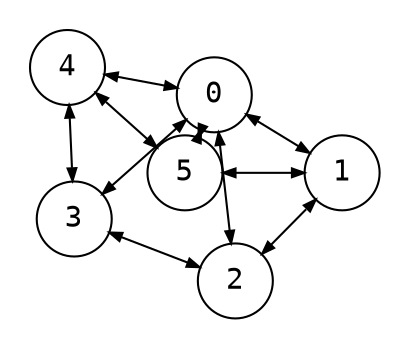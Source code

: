 digraph {
    node [shape=circle, fontname="monospace"; fixedsize=true, width="0.5"];
    edge [arrowsize=0.6];
    layout=neato;
    mode="sgd";
    maxiter=100000;
    normalize=true;
    pad=0.2;

    5 -> 1 [dir="both"];
    1 -> 2 [dir="both"];
    2 -> 3 [dir="both"];
    3 -> 4 [dir="both"];
    4 -> 5 [dir="both"];
    0 -> 1 [dir="both"];
    0 -> 2 [dir="both"];
    0 -> 3 [dir="both"];
    0 -> 4 [dir="both"];
    0 -> 5 [dir="both"];
}